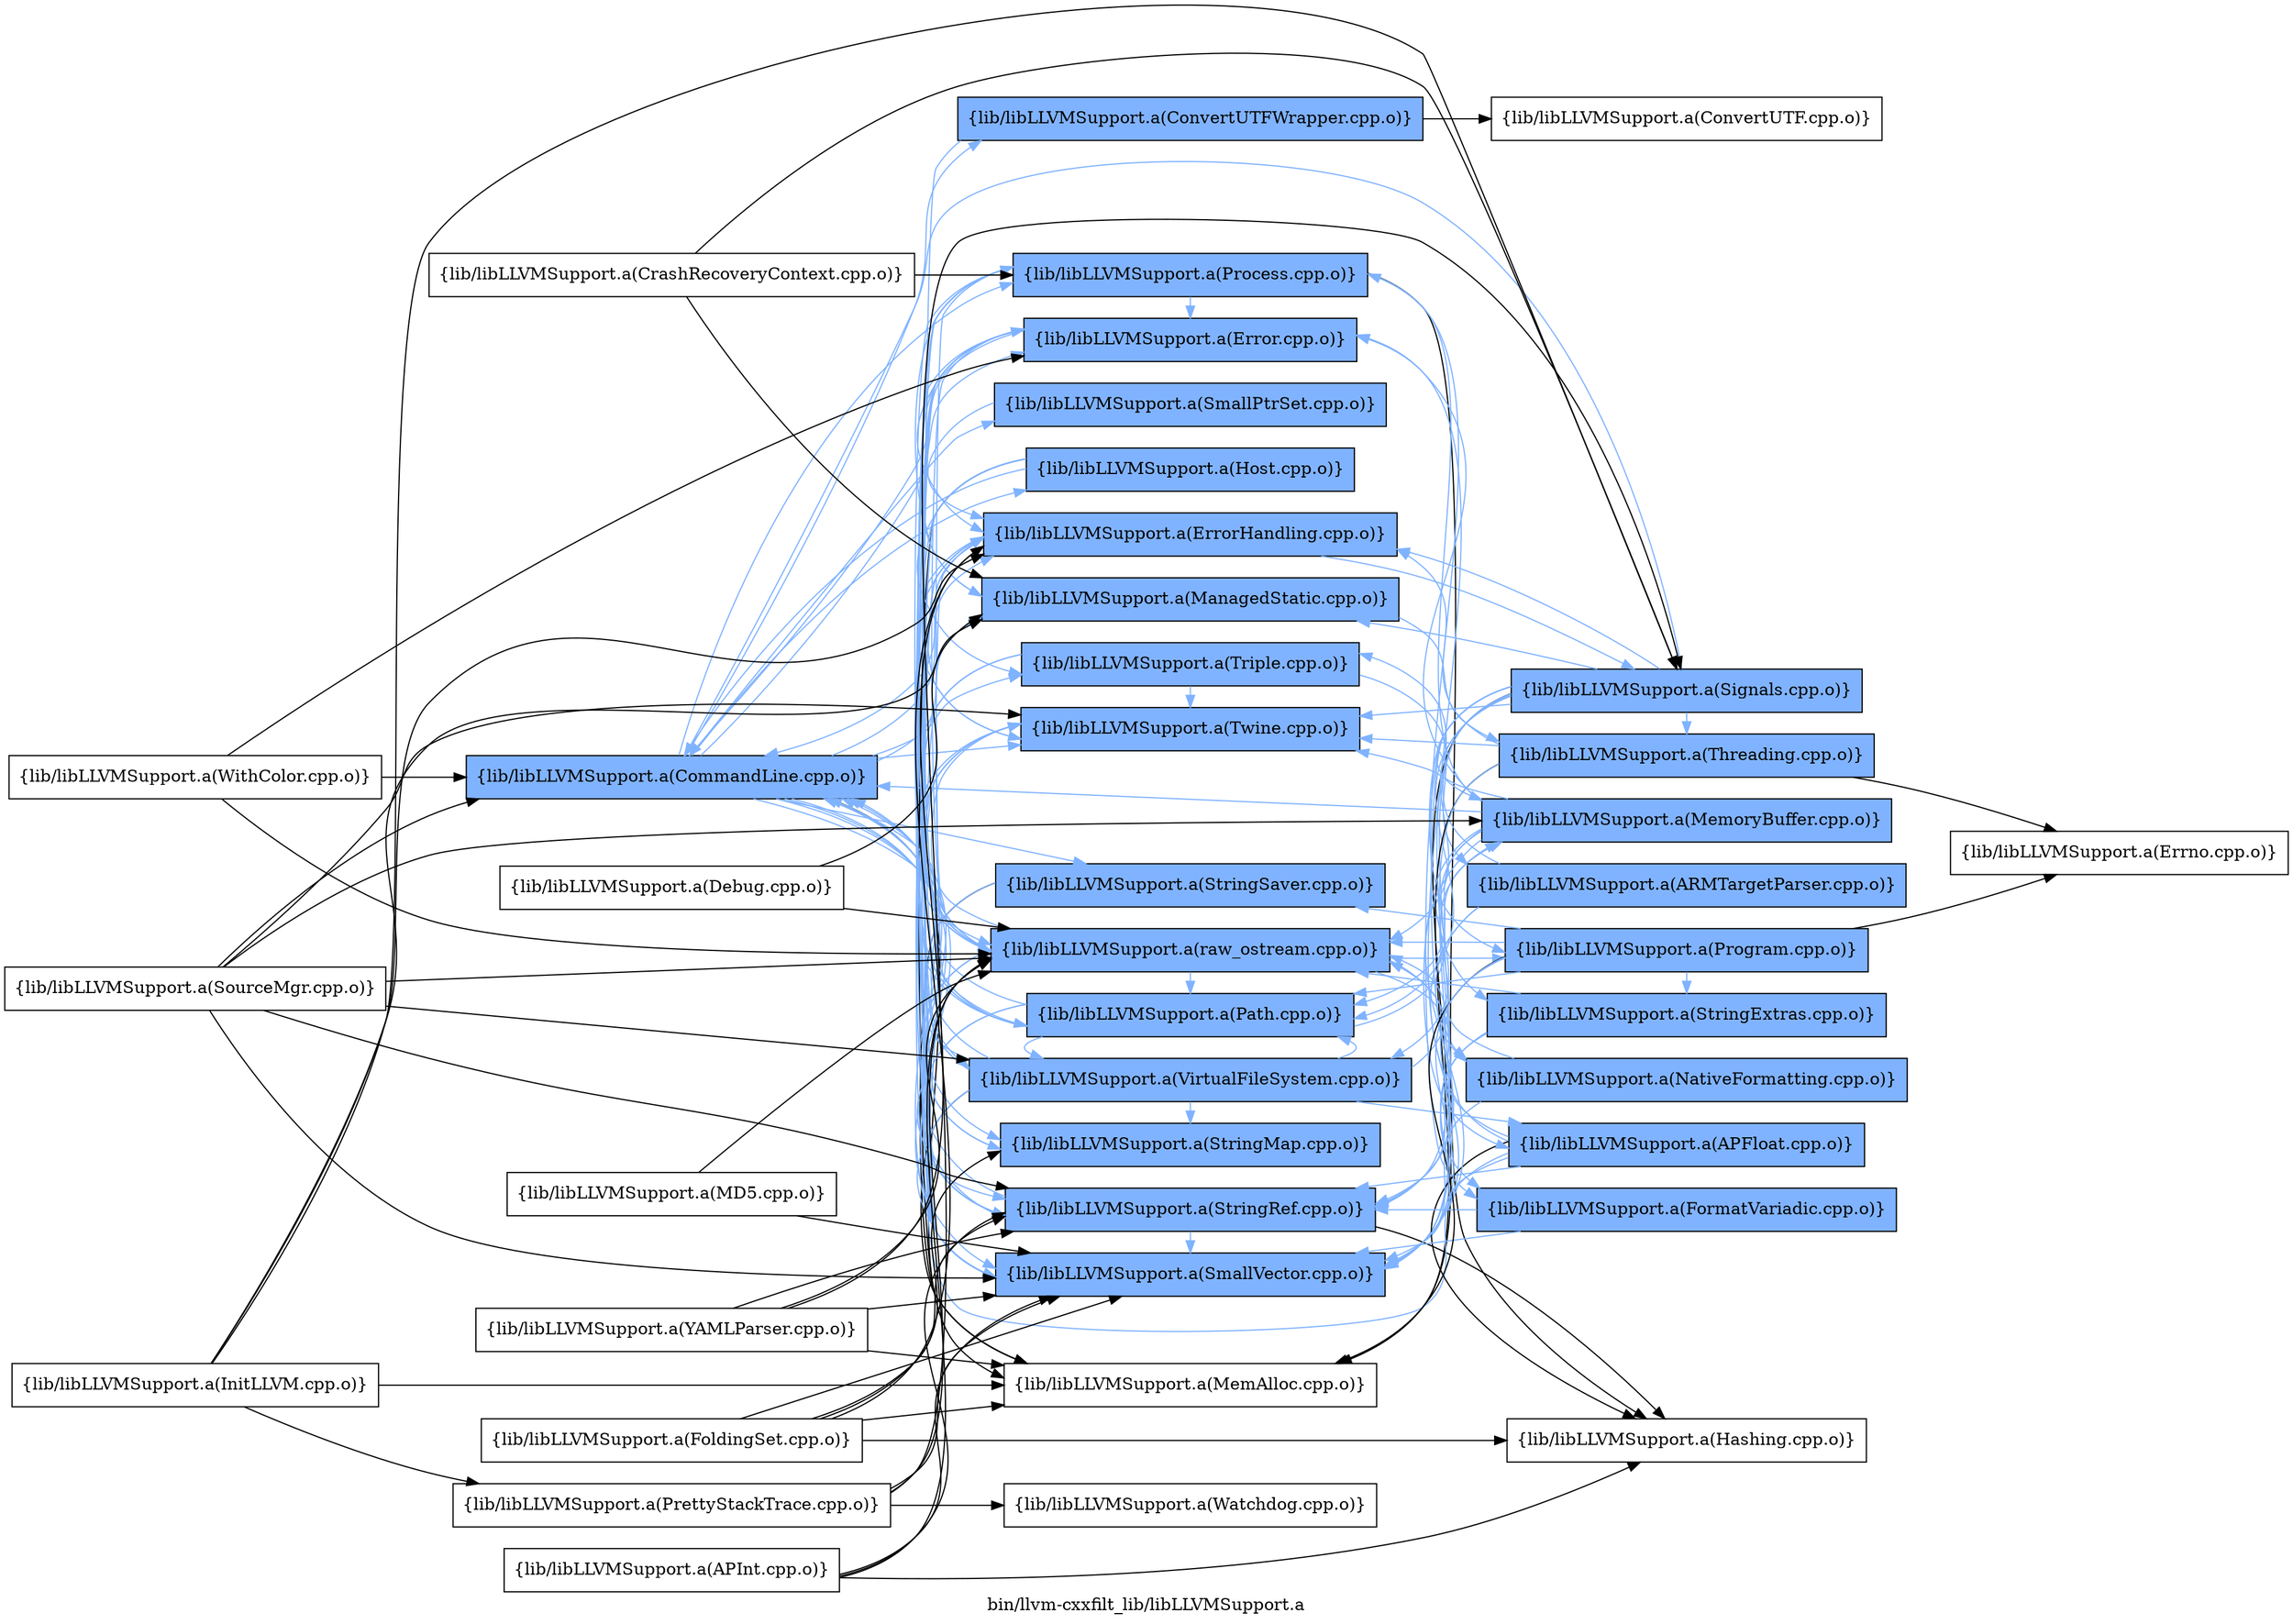 digraph "bin/llvm-cxxfilt_lib/libLLVMSupport.a" {
	label="bin/llvm-cxxfilt_lib/libLLVMSupport.a";
	rankdir=LR;
	{ rank=same; Node0x558cabeef7e8;  }
	{ rank=same; Node0x558cabeeeb68; Node0x558cabeee528; Node0x558cabeeea28; Node0x558cabeed858; Node0x558cabeeddf8; Node0x558cabeeec08; Node0x558cabeef388; Node0x558cabeed448; Node0x558cabeedbc8; Node0x558cabeedcb8; Node0x558cabeeebb8; Node0x558cabeed3f8; Node0x558cabeef018; Node0x558cabeeed98; Node0x558cabeef068; Node0x558cabeef6f8; Node0x558cabeedd08;  }
	{ rank=same; Node0x558cabeee6b8; Node0x558cabeed218; Node0x558cabeeeb18; Node0x558cabeee668; Node0x558cabeee118; Node0x558cabeee3e8; Node0x558cabeef3d8; Node0x558cabeee758; Node0x558cabeee8e8; Node0x558cabeef568; Node0x558cabeeede8;  }

	Node0x558cabeef7e8 [shape=record,shape=box,group=1,style=filled,fillcolor="0.600000 0.5 1",label="{lib/libLLVMSupport.a(CommandLine.cpp.o)}"];
	Node0x558cabeef7e8 -> Node0x558cabeeeb68[color="0.600000 0.5 1"];
	Node0x558cabeef7e8 -> Node0x558cabeee528[color="0.600000 0.5 1"];
	Node0x558cabeef7e8 -> Node0x558cabeeea28[color="0.600000 0.5 1"];
	Node0x558cabeef7e8 -> Node0x558cabeed858[color="0.600000 0.5 1"];
	Node0x558cabeef7e8 -> Node0x558cabeeddf8;
	Node0x558cabeef7e8 -> Node0x558cabeeec08[color="0.600000 0.5 1"];
	Node0x558cabeef7e8 -> Node0x558cabeef388[color="0.600000 0.5 1"];
	Node0x558cabeef7e8 -> Node0x558cabeed448[color="0.600000 0.5 1"];
	Node0x558cabeef7e8 -> Node0x558cabeedbc8[color="0.600000 0.5 1"];
	Node0x558cabeef7e8 -> Node0x558cabeedcb8[color="0.600000 0.5 1"];
	Node0x558cabeef7e8 -> Node0x558cabeeebb8[color="0.600000 0.5 1"];
	Node0x558cabeef7e8 -> Node0x558cabeed3f8[color="0.600000 0.5 1"];
	Node0x558cabeef7e8 -> Node0x558cabeef018[color="0.600000 0.5 1"];
	Node0x558cabeef7e8 -> Node0x558cabeeed98[color="0.600000 0.5 1"];
	Node0x558cabeef7e8 -> Node0x558cabeef068[color="0.600000 0.5 1"];
	Node0x558cabeef7e8 -> Node0x558cabeef6f8[color="0.600000 0.5 1"];
	Node0x558cabeef7e8 -> Node0x558cabeedd08[color="0.600000 0.5 1"];
	Node0x558cabeed128 [shape=record,shape=box,group=0,label="{lib/libLLVMSupport.a(InitLLVM.cpp.o)}"];
	Node0x558cabeed128 -> Node0x558cabeeea28;
	Node0x558cabeed128 -> Node0x558cabeed858;
	Node0x558cabeed128 -> Node0x558cabeeddf8;
	Node0x558cabeed128 -> Node0x558cabeee4d8;
	Node0x558cabeed128 -> Node0x558cabeed218;
	Node0x558cabeeec08 [shape=record,shape=box,group=1,style=filled,fillcolor="0.600000 0.5 1",label="{lib/libLLVMSupport.a(SmallPtrSet.cpp.o)}"];
	Node0x558cabeeec08 -> Node0x558cabeeea28[color="0.600000 0.5 1"];
	Node0x558cabeef388 [shape=record,shape=box,group=1,style=filled,fillcolor="0.600000 0.5 1",label="{lib/libLLVMSupport.a(SmallVector.cpp.o)}"];
	Node0x558cabeef388 -> Node0x558cabeeea28[color="0.600000 0.5 1"];
	Node0x558cabeeebb8 [shape=record,shape=box,group=1,style=filled,fillcolor="0.600000 0.5 1",label="{lib/libLLVMSupport.a(Triple.cpp.o)}"];
	Node0x558cabeeebb8 -> Node0x558cabeef388[color="0.600000 0.5 1"];
	Node0x558cabeeebb8 -> Node0x558cabeedcb8[color="0.600000 0.5 1"];
	Node0x558cabeeebb8 -> Node0x558cabeee118[color="0.600000 0.5 1"];
	Node0x558cabeeebb8 -> Node0x558cabeed3f8[color="0.600000 0.5 1"];
	Node0x558cabeeed98 [shape=record,shape=box,group=1,style=filled,fillcolor="0.600000 0.5 1",label="{lib/libLLVMSupport.a(raw_ostream.cpp.o)}"];
	Node0x558cabeeed98 -> Node0x558cabeef7e8[color="0.600000 0.5 1"];
	Node0x558cabeeed98 -> Node0x558cabeee528[color="0.600000 0.5 1"];
	Node0x558cabeeed98 -> Node0x558cabeeea28[color="0.600000 0.5 1"];
	Node0x558cabeeed98 -> Node0x558cabeef388[color="0.600000 0.5 1"];
	Node0x558cabeeed98 -> Node0x558cabeed3f8[color="0.600000 0.5 1"];
	Node0x558cabeeed98 -> Node0x558cabeee758[color="0.600000 0.5 1"];
	Node0x558cabeeed98 -> Node0x558cabeee8e8[color="0.600000 0.5 1"];
	Node0x558cabeeed98 -> Node0x558cabeef6f8[color="0.600000 0.5 1"];
	Node0x558cabeeed98 -> Node0x558cabeedd08[color="0.600000 0.5 1"];
	Node0x558cabeeed98 -> Node0x558cabeef568[color="0.600000 0.5 1"];
	Node0x558cabeef068 [shape=record,shape=box,group=1,style=filled,fillcolor="0.600000 0.5 1",label="{lib/libLLVMSupport.a(Host.cpp.o)}"];
	Node0x558cabeef068 -> Node0x558cabeef7e8[color="0.600000 0.5 1"];
	Node0x558cabeef068 -> Node0x558cabeeddf8;
	Node0x558cabeef068 -> Node0x558cabeed448[color="0.600000 0.5 1"];
	Node0x558cabeef068 -> Node0x558cabeedcb8[color="0.600000 0.5 1"];
	Node0x558cabeef068 -> Node0x558cabeeebb8[color="0.600000 0.5 1"];
	Node0x558cabeef068 -> Node0x558cabeeed98[color="0.600000 0.5 1"];
	Node0x558cabeeeb68 [shape=record,shape=box,group=1,style=filled,fillcolor="0.600000 0.5 1",label="{lib/libLLVMSupport.a(ConvertUTFWrapper.cpp.o)}"];
	Node0x558cabeeeb68 -> Node0x558cabeee6b8;
	Node0x558cabeeeb68 -> Node0x558cabeef388[color="0.600000 0.5 1"];
	Node0x558cabeee528 [shape=record,shape=box,group=1,style=filled,fillcolor="0.600000 0.5 1",label="{lib/libLLVMSupport.a(Error.cpp.o)}"];
	Node0x558cabeee528 -> Node0x558cabeef7e8[color="0.600000 0.5 1"];
	Node0x558cabeee528 -> Node0x558cabeeea28[color="0.600000 0.5 1"];
	Node0x558cabeee528 -> Node0x558cabeed858[color="0.600000 0.5 1"];
	Node0x558cabeee528 -> Node0x558cabeef388[color="0.600000 0.5 1"];
	Node0x558cabeee528 -> Node0x558cabeed3f8[color="0.600000 0.5 1"];
	Node0x558cabeee528 -> Node0x558cabeeed98[color="0.600000 0.5 1"];
	Node0x558cabeeea28 [shape=record,shape=box,group=1,style=filled,fillcolor="0.600000 0.5 1",label="{lib/libLLVMSupport.a(ErrorHandling.cpp.o)}"];
	Node0x558cabeeea28 -> Node0x558cabeef7e8[color="0.600000 0.5 1"];
	Node0x558cabeeea28 -> Node0x558cabeed3f8[color="0.600000 0.5 1"];
	Node0x558cabeeea28 -> Node0x558cabeeed98[color="0.600000 0.5 1"];
	Node0x558cabeeea28 -> Node0x558cabeed218[color="0.600000 0.5 1"];
	Node0x558cabeed858 [shape=record,shape=box,group=1,style=filled,fillcolor="0.600000 0.5 1",label="{lib/libLLVMSupport.a(ManagedStatic.cpp.o)}"];
	Node0x558cabeed858 -> Node0x558cabeeeb18[color="0.600000 0.5 1"];
	Node0x558cabeeddf8 [shape=record,shape=box,group=0,label="{lib/libLLVMSupport.a(MemAlloc.cpp.o)}"];
	Node0x558cabeed448 [shape=record,shape=box,group=1,style=filled,fillcolor="0.600000 0.5 1",label="{lib/libLLVMSupport.a(StringMap.cpp.o)}"];
	Node0x558cabeed448 -> Node0x558cabeeea28[color="0.600000 0.5 1"];
	Node0x558cabeedbc8 [shape=record,shape=box,group=1,style=filled,fillcolor="0.600000 0.5 1",label="{lib/libLLVMSupport.a(StringSaver.cpp.o)}"];
	Node0x558cabeedbc8 -> Node0x558cabeeddf8;
	Node0x558cabeedbc8 -> Node0x558cabeef388[color="0.600000 0.5 1"];
	Node0x558cabeedcb8 [shape=record,shape=box,group=1,style=filled,fillcolor="0.600000 0.5 1",label="{lib/libLLVMSupport.a(StringRef.cpp.o)}"];
	Node0x558cabeedcb8 -> Node0x558cabeef7e8[color="0.600000 0.5 1"];
	Node0x558cabeedcb8 -> Node0x558cabeee528[color="0.600000 0.5 1"];
	Node0x558cabeedcb8 -> Node0x558cabeef388[color="0.600000 0.5 1"];
	Node0x558cabeedcb8 -> Node0x558cabeee668;
	Node0x558cabeed3f8 [shape=record,shape=box,group=1,style=filled,fillcolor="0.600000 0.5 1",label="{lib/libLLVMSupport.a(Twine.cpp.o)}"];
	Node0x558cabeed3f8 -> Node0x558cabeef388[color="0.600000 0.5 1"];
	Node0x558cabeed3f8 -> Node0x558cabeeed98[color="0.600000 0.5 1"];
	Node0x558cabeef018 [shape=record,shape=box,group=1,style=filled,fillcolor="0.600000 0.5 1",label="{lib/libLLVMSupport.a(VirtualFileSystem.cpp.o)}"];
	Node0x558cabeef018 -> Node0x558cabeef7e8[color="0.600000 0.5 1"];
	Node0x558cabeef018 -> Node0x558cabeee528[color="0.600000 0.5 1"];
	Node0x558cabeef018 -> Node0x558cabeeddf8;
	Node0x558cabeef018 -> Node0x558cabeef388[color="0.600000 0.5 1"];
	Node0x558cabeef018 -> Node0x558cabeed448[color="0.600000 0.5 1"];
	Node0x558cabeef018 -> Node0x558cabeedcb8[color="0.600000 0.5 1"];
	Node0x558cabeef018 -> Node0x558cabeee3e8[color="0.600000 0.5 1"];
	Node0x558cabeef018 -> Node0x558cabeed3f8[color="0.600000 0.5 1"];
	Node0x558cabeef018 -> Node0x558cabeef3d8[color="0.600000 0.5 1"];
	Node0x558cabeef018 -> Node0x558cabeeed98[color="0.600000 0.5 1"];
	Node0x558cabeef018 -> Node0x558cabeef6f8[color="0.600000 0.5 1"];
	Node0x558cabeef6f8 [shape=record,shape=box,group=1,style=filled,fillcolor="0.600000 0.5 1",label="{lib/libLLVMSupport.a(Path.cpp.o)}"];
	Node0x558cabeef6f8 -> Node0x558cabeef7e8[color="0.600000 0.5 1"];
	Node0x558cabeef6f8 -> Node0x558cabeee528[color="0.600000 0.5 1"];
	Node0x558cabeef6f8 -> Node0x558cabeef388[color="0.600000 0.5 1"];
	Node0x558cabeef6f8 -> Node0x558cabeedcb8[color="0.600000 0.5 1"];
	Node0x558cabeef6f8 -> Node0x558cabeed3f8[color="0.600000 0.5 1"];
	Node0x558cabeef6f8 -> Node0x558cabeef018[color="0.600000 0.5 1"];
	Node0x558cabeef6f8 -> Node0x558cabeef3d8[color="0.600000 0.5 1"];
	Node0x558cabeef6f8 -> Node0x558cabeedd08[color="0.600000 0.5 1"];
	Node0x558cabeedd08 [shape=record,shape=box,group=1,style=filled,fillcolor="0.600000 0.5 1",label="{lib/libLLVMSupport.a(Process.cpp.o)}"];
	Node0x558cabeedd08 -> Node0x558cabeee528[color="0.600000 0.5 1"];
	Node0x558cabeedd08 -> Node0x558cabeed858[color="0.600000 0.5 1"];
	Node0x558cabeedd08 -> Node0x558cabeef388[color="0.600000 0.5 1"];
	Node0x558cabeedd08 -> Node0x558cabeedcb8[color="0.600000 0.5 1"];
	Node0x558cabeedd08 -> Node0x558cabeee668;
	Node0x558cabeedd08 -> Node0x558cabeef6f8[color="0.600000 0.5 1"];
	Node0x558cabeedd08 -> Node0x558cabeeede8[color="0.600000 0.5 1"];
	Node0x558cabeee6b8 [shape=record,shape=box,group=0,label="{lib/libLLVMSupport.a(ConvertUTF.cpp.o)}"];
	Node0x558cabeed218 [shape=record,shape=box,group=1,style=filled,fillcolor="0.600000 0.5 1",label="{lib/libLLVMSupport.a(Signals.cpp.o)}"];
	Node0x558cabeed218 -> Node0x558cabeef7e8[color="0.600000 0.5 1"];
	Node0x558cabeed218 -> Node0x558cabeeea28[color="0.600000 0.5 1"];
	Node0x558cabeed218 -> Node0x558cabeed858[color="0.600000 0.5 1"];
	Node0x558cabeed218 -> Node0x558cabeeddf8;
	Node0x558cabeed218 -> Node0x558cabeef388[color="0.600000 0.5 1"];
	Node0x558cabeed218 -> Node0x558cabeedcb8[color="0.600000 0.5 1"];
	Node0x558cabeed218 -> Node0x558cabeed3f8[color="0.600000 0.5 1"];
	Node0x558cabeed218 -> Node0x558cabeef3d8[color="0.600000 0.5 1"];
	Node0x558cabeed218 -> Node0x558cabeeed98[color="0.600000 0.5 1"];
	Node0x558cabeed218 -> Node0x558cabeee758[color="0.600000 0.5 1"];
	Node0x558cabeed218 -> Node0x558cabeee8e8[color="0.600000 0.5 1"];
	Node0x558cabeed218 -> Node0x558cabeef6f8[color="0.600000 0.5 1"];
	Node0x558cabeed218 -> Node0x558cabeef568[color="0.600000 0.5 1"];
	Node0x558cabeed218 -> Node0x558cabeeeb18[color="0.600000 0.5 1"];
	Node0x558cabeef1a8 [shape=record,shape=box,group=0,label="{lib/libLLVMSupport.a(Debug.cpp.o)}"];
	Node0x558cabeef1a8 -> Node0x558cabeed858;
	Node0x558cabeef1a8 -> Node0x558cabeeed98;
	Node0x558cabeee4d8 [shape=record,shape=box,group=0,label="{lib/libLLVMSupport.a(PrettyStackTrace.cpp.o)}"];
	Node0x558cabeee4d8 -> Node0x558cabeef388;
	Node0x558cabeee4d8 -> Node0x558cabeeed98;
	Node0x558cabeee4d8 -> Node0x558cabeed218;
	Node0x558cabeee4d8 -> Node0x558cabeee848;
	Node0x558cabeeeb18 [shape=record,shape=box,group=1,style=filled,fillcolor="0.600000 0.5 1",label="{lib/libLLVMSupport.a(Threading.cpp.o)}"];
	Node0x558cabeeeb18 -> Node0x558cabeeea28[color="0.600000 0.5 1"];
	Node0x558cabeeeb18 -> Node0x558cabeeddf8;
	Node0x558cabeeeb18 -> Node0x558cabeef388[color="0.600000 0.5 1"];
	Node0x558cabeeeb18 -> Node0x558cabeed3f8[color="0.600000 0.5 1"];
	Node0x558cabeeeb18 -> Node0x558cabeef1f8;
	Node0x558cabeee848 [shape=record,shape=box,group=0,label="{lib/libLLVMSupport.a(Watchdog.cpp.o)}"];
	Node0x558cabeee668 [shape=record,shape=box,group=0,label="{lib/libLLVMSupport.a(Hashing.cpp.o)}"];
	Node0x558cabeee3e8 [shape=record,shape=box,group=1,style=filled,fillcolor="0.600000 0.5 1",label="{lib/libLLVMSupport.a(APFloat.cpp.o)}"];
	Node0x558cabeee3e8 -> Node0x558cabeef7e8[color="0.600000 0.5 1"];
	Node0x558cabeee3e8 -> Node0x558cabeee528[color="0.600000 0.5 1"];
	Node0x558cabeee3e8 -> Node0x558cabeef388[color="0.600000 0.5 1"];
	Node0x558cabeee3e8 -> Node0x558cabeedcb8[color="0.600000 0.5 1"];
	Node0x558cabeee3e8 -> Node0x558cabeee668;
	Node0x558cabeee3e8 -> Node0x558cabeeed98[color="0.600000 0.5 1"];
	Node0x558cabeed768 [shape=record,shape=box,group=0,label="{lib/libLLVMSupport.a(APInt.cpp.o)}"];
	Node0x558cabeed768 -> Node0x558cabeef388;
	Node0x558cabeed768 -> Node0x558cabeedcb8;
	Node0x558cabeed768 -> Node0x558cabeee668;
	Node0x558cabeed768 -> Node0x558cabeeed98;
	Node0x558cabeef2e8 [shape=record,shape=box,group=0,label="{lib/libLLVMSupport.a(FoldingSet.cpp.o)}"];
	Node0x558cabeef2e8 -> Node0x558cabeeea28;
	Node0x558cabeef2e8 -> Node0x558cabeeddf8;
	Node0x558cabeef2e8 -> Node0x558cabeef388;
	Node0x558cabeef2e8 -> Node0x558cabeed448;
	Node0x558cabeef2e8 -> Node0x558cabeedcb8;
	Node0x558cabeef2e8 -> Node0x558cabeee668;
	Node0x558cabeee118 [shape=record,shape=box,group=1,style=filled,fillcolor="0.600000 0.5 1",label="{lib/libLLVMSupport.a(ARMTargetParser.cpp.o)}"];
	Node0x558cabeee118 -> Node0x558cabeef388[color="0.600000 0.5 1"];
	Node0x558cabeee118 -> Node0x558cabeedcb8[color="0.600000 0.5 1"];
	Node0x558cabeee118 -> Node0x558cabeeebb8[color="0.600000 0.5 1"];
	Node0x558cabeef3d8 [shape=record,shape=box,group=1,style=filled,fillcolor="0.600000 0.5 1",label="{lib/libLLVMSupport.a(MemoryBuffer.cpp.o)}"];
	Node0x558cabeef3d8 -> Node0x558cabeef7e8[color="0.600000 0.5 1"];
	Node0x558cabeef3d8 -> Node0x558cabeee528[color="0.600000 0.5 1"];
	Node0x558cabeef3d8 -> Node0x558cabeef388[color="0.600000 0.5 1"];
	Node0x558cabeef3d8 -> Node0x558cabeee3e8[color="0.600000 0.5 1"];
	Node0x558cabeef3d8 -> Node0x558cabeed3f8[color="0.600000 0.5 1"];
	Node0x558cabeef3d8 -> Node0x558cabeef018[color="0.600000 0.5 1"];
	Node0x558cabeef3d8 -> Node0x558cabeef6f8[color="0.600000 0.5 1"];
	Node0x558cabeef3d8 -> Node0x558cabeedd08[color="0.600000 0.5 1"];
	Node0x558cabeee708 [shape=record,shape=box,group=0,label="{lib/libLLVMSupport.a(SourceMgr.cpp.o)}"];
	Node0x558cabeee708 -> Node0x558cabeef7e8;
	Node0x558cabeee708 -> Node0x558cabeef388;
	Node0x558cabeee708 -> Node0x558cabeedcb8;
	Node0x558cabeee708 -> Node0x558cabeed3f8;
	Node0x558cabeee708 -> Node0x558cabeef018;
	Node0x558cabeee708 -> Node0x558cabeef3d8;
	Node0x558cabeee708 -> Node0x558cabeeed98;
	Node0x558cabeeda38 [shape=record,shape=box,group=0,label="{lib/libLLVMSupport.a(WithColor.cpp.o)}"];
	Node0x558cabeeda38 -> Node0x558cabeef7e8;
	Node0x558cabeeda38 -> Node0x558cabeee528;
	Node0x558cabeeda38 -> Node0x558cabeeed98;
	Node0x558cabeed498 [shape=record,shape=box,group=0,label="{lib/libLLVMSupport.a(YAMLParser.cpp.o)}"];
	Node0x558cabeed498 -> Node0x558cabeeea28;
	Node0x558cabeed498 -> Node0x558cabeeddf8;
	Node0x558cabeed498 -> Node0x558cabeef388;
	Node0x558cabeed498 -> Node0x558cabeedcb8;
	Node0x558cabeed498 -> Node0x558cabeeed98;
	Node0x558cabeee758 [shape=record,shape=box,group=1,style=filled,fillcolor="0.600000 0.5 1",label="{lib/libLLVMSupport.a(NativeFormatting.cpp.o)}"];
	Node0x558cabeee758 -> Node0x558cabeef388[color="0.600000 0.5 1"];
	Node0x558cabeee758 -> Node0x558cabeeed98[color="0.600000 0.5 1"];
	Node0x558cabeee8e8 [shape=record,shape=box,group=1,style=filled,fillcolor="0.600000 0.5 1",label="{lib/libLLVMSupport.a(FormatVariadic.cpp.o)}"];
	Node0x558cabeee8e8 -> Node0x558cabeef388[color="0.600000 0.5 1"];
	Node0x558cabeee8e8 -> Node0x558cabeedcb8[color="0.600000 0.5 1"];
	Node0x558cabeef568 [shape=record,shape=box,group=1,style=filled,fillcolor="0.600000 0.5 1",label="{lib/libLLVMSupport.a(Program.cpp.o)}"];
	Node0x558cabeef568 -> Node0x558cabeeddf8;
	Node0x558cabeef568 -> Node0x558cabeef388[color="0.600000 0.5 1"];
	Node0x558cabeef568 -> Node0x558cabeedbc8[color="0.600000 0.5 1"];
	Node0x558cabeef568 -> Node0x558cabeedcb8[color="0.600000 0.5 1"];
	Node0x558cabeef568 -> Node0x558cabeeed98[color="0.600000 0.5 1"];
	Node0x558cabeef568 -> Node0x558cabeef6f8[color="0.600000 0.5 1"];
	Node0x558cabeef568 -> Node0x558cabeeede8[color="0.600000 0.5 1"];
	Node0x558cabeef568 -> Node0x558cabeef1f8;
	Node0x558cabeed718 [shape=record,shape=box,group=0,label="{lib/libLLVMSupport.a(MD5.cpp.o)}"];
	Node0x558cabeed718 -> Node0x558cabeef388;
	Node0x558cabeed718 -> Node0x558cabeeed98;
	Node0x558cabeeede8 [shape=record,shape=box,group=1,style=filled,fillcolor="0.600000 0.5 1",label="{lib/libLLVMSupport.a(StringExtras.cpp.o)}"];
	Node0x558cabeeede8 -> Node0x558cabeef388[color="0.600000 0.5 1"];
	Node0x558cabeeede8 -> Node0x558cabeedcb8[color="0.600000 0.5 1"];
	Node0x558cabeeede8 -> Node0x558cabeeed98[color="0.600000 0.5 1"];
	Node0x558cabeee618 [shape=record,shape=box,group=0,label="{lib/libLLVMSupport.a(CrashRecoveryContext.cpp.o)}"];
	Node0x558cabeee618 -> Node0x558cabeed858;
	Node0x558cabeee618 -> Node0x558cabeedd08;
	Node0x558cabeee618 -> Node0x558cabeed218;
	Node0x558cabeef1f8 [shape=record,shape=box,group=0,label="{lib/libLLVMSupport.a(Errno.cpp.o)}"];
}
